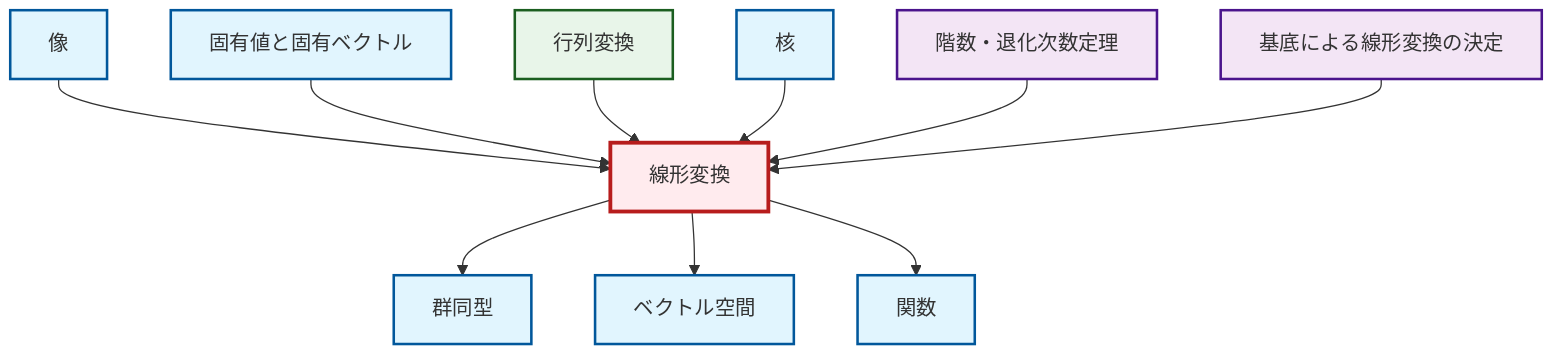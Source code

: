 graph TD
    classDef definition fill:#e1f5fe,stroke:#01579b,stroke-width:2px
    classDef theorem fill:#f3e5f5,stroke:#4a148c,stroke-width:2px
    classDef axiom fill:#fff3e0,stroke:#e65100,stroke-width:2px
    classDef example fill:#e8f5e9,stroke:#1b5e20,stroke-width:2px
    classDef current fill:#ffebee,stroke:#b71c1c,stroke-width:3px
    thm-rank-nullity["階数・退化次数定理"]:::theorem
    def-vector-space["ベクトル空間"]:::definition
    def-image["像"]:::definition
    ex-matrix-transformation["行列変換"]:::example
    def-function["関数"]:::definition
    thm-linear-transformation-basis["基底による線形変換の決定"]:::theorem
    def-eigenvalue-eigenvector["固有値と固有ベクトル"]:::definition
    def-linear-transformation["線形変換"]:::definition
    def-isomorphism["群同型"]:::definition
    def-kernel["核"]:::definition
    def-image --> def-linear-transformation
    def-linear-transformation --> def-isomorphism
    def-eigenvalue-eigenvector --> def-linear-transformation
    ex-matrix-transformation --> def-linear-transformation
    def-linear-transformation --> def-vector-space
    def-kernel --> def-linear-transformation
    thm-rank-nullity --> def-linear-transformation
    def-linear-transformation --> def-function
    thm-linear-transformation-basis --> def-linear-transformation
    class def-linear-transformation current